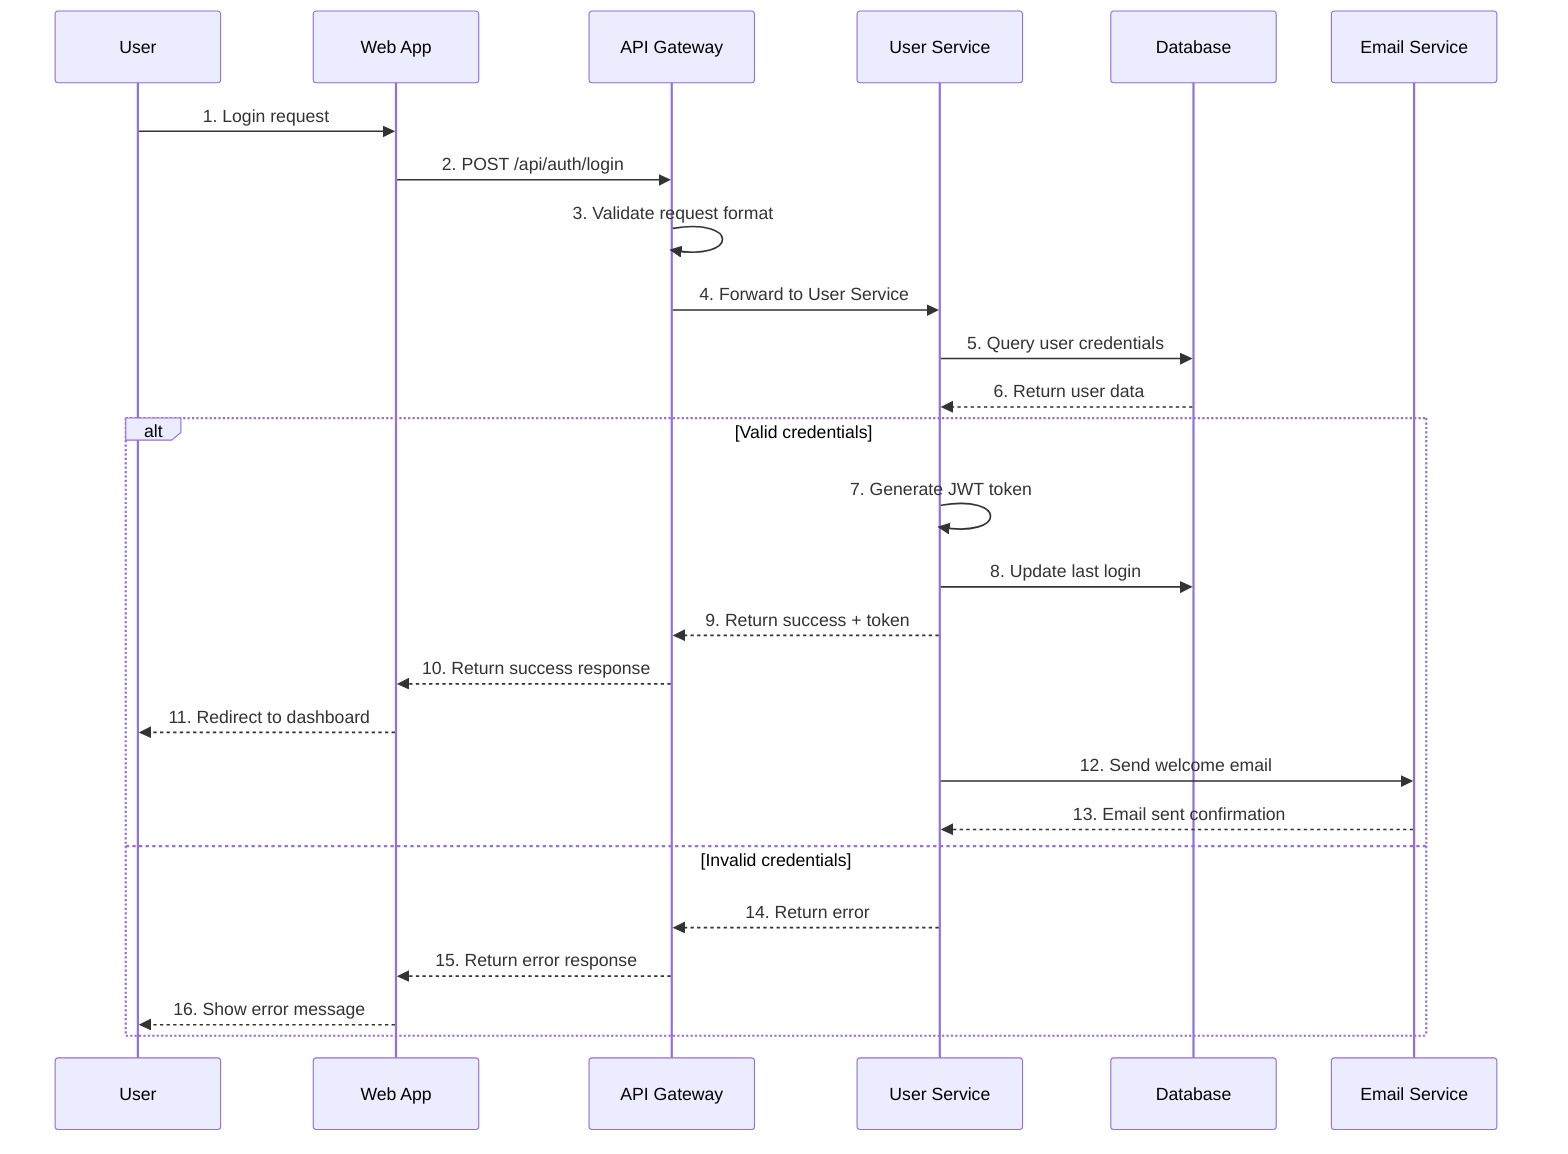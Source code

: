 %% Sequence Diagram
%% Purpose: Shows the interaction between different actors/objects over time.
%% Instructions: Replace placeholders with your actual actors and interactions.

sequenceDiagram
    participant U as User
    participant W as Web App
    participant A as API Gateway
    participant S as User Service
    participant D as Database
    participant E as Email Service

    %% User initiates action
    U->>W: 1. Login request
    W->>A: 2. POST /api/auth/login

    %% API Gateway processes request
    A->>A: 3. Validate request format
    A->>S: 4. Forward to User Service

    %% User Service handles authentication
    S->>D: 5. Query user credentials
    D-->>S: 6. Return user data

    alt Valid credentials
        S->>S: 7. Generate JWT token
        S->>D: 8. Update last login
        S-->>A: 9. Return success + token
        A-->>W: 10. Return success response
        W-->>U: 11. Redirect to dashboard

        %% Optional: Send welcome email
        S->>E: 12. Send welcome email
        E-->>S: 13. Email sent confirmation

    else Invalid credentials
        S-->>A: 14. Return error
        A-->>W: 15. Return error response
        W-->>U: 16. Show error message
    end